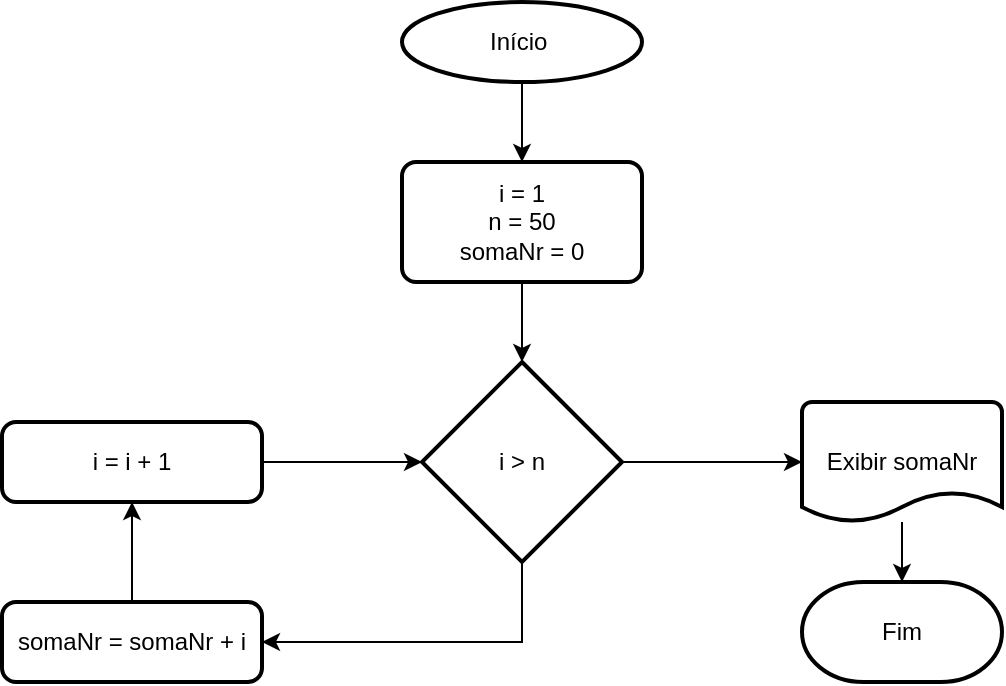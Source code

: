 <mxfile version="24.1.0" type="google">
  <diagram name="Página-1" id="DuOnYyI4OSpb5_MDMcEa">
    <mxGraphModel grid="1" page="1" gridSize="10" guides="1" tooltips="1" connect="1" arrows="1" fold="1" pageScale="1" pageWidth="827" pageHeight="1169" math="0" shadow="0">
      <root>
        <mxCell id="0" />
        <mxCell id="1" parent="0" />
        <mxCell id="g9agmMwK2Eo1-DB8JaMI-3" value="" style="edgeStyle=orthogonalEdgeStyle;rounded=0;orthogonalLoop=1;jettySize=auto;html=1;" edge="1" parent="1" source="g9agmMwK2Eo1-DB8JaMI-1" target="g9agmMwK2Eo1-DB8JaMI-2">
          <mxGeometry relative="1" as="geometry" />
        </mxCell>
        <mxCell id="g9agmMwK2Eo1-DB8JaMI-1" value="Início&amp;nbsp;" style="strokeWidth=2;html=1;shape=mxgraph.flowchart.start_1;whiteSpace=wrap;" vertex="1" parent="1">
          <mxGeometry x="320" y="100" width="120" height="40" as="geometry" />
        </mxCell>
        <mxCell id="g9agmMwK2Eo1-DB8JaMI-5" value="" style="edgeStyle=orthogonalEdgeStyle;rounded=0;orthogonalLoop=1;jettySize=auto;html=1;" edge="1" parent="1" source="g9agmMwK2Eo1-DB8JaMI-2" target="g9agmMwK2Eo1-DB8JaMI-4">
          <mxGeometry relative="1" as="geometry" />
        </mxCell>
        <mxCell id="g9agmMwK2Eo1-DB8JaMI-2" value="i = 1&lt;div&gt;n = 50&lt;/div&gt;&lt;div&gt;somaNr = 0&lt;/div&gt;" style="rounded=1;whiteSpace=wrap;html=1;absoluteArcSize=1;arcSize=14;strokeWidth=2;" vertex="1" parent="1">
          <mxGeometry x="320" y="180" width="120" height="60" as="geometry" />
        </mxCell>
        <mxCell id="g9agmMwK2Eo1-DB8JaMI-10" style="edgeStyle=orthogonalEdgeStyle;rounded=0;orthogonalLoop=1;jettySize=auto;html=1;" edge="1" parent="1" source="g9agmMwK2Eo1-DB8JaMI-4" target="g9agmMwK2Eo1-DB8JaMI-6">
          <mxGeometry relative="1" as="geometry">
            <Array as="points">
              <mxPoint x="380" y="420" />
            </Array>
          </mxGeometry>
        </mxCell>
        <mxCell id="g9agmMwK2Eo1-DB8JaMI-13" value="" style="edgeStyle=orthogonalEdgeStyle;rounded=0;orthogonalLoop=1;jettySize=auto;html=1;" edge="1" parent="1" source="g9agmMwK2Eo1-DB8JaMI-4" target="g9agmMwK2Eo1-DB8JaMI-12">
          <mxGeometry relative="1" as="geometry" />
        </mxCell>
        <mxCell id="g9agmMwK2Eo1-DB8JaMI-4" value="i &amp;gt; n" style="strokeWidth=2;html=1;shape=mxgraph.flowchart.decision;whiteSpace=wrap;" vertex="1" parent="1">
          <mxGeometry x="330" y="280" width="100" height="100" as="geometry" />
        </mxCell>
        <mxCell id="g9agmMwK2Eo1-DB8JaMI-11" value="" style="edgeStyle=orthogonalEdgeStyle;rounded=0;orthogonalLoop=1;jettySize=auto;html=1;" edge="1" parent="1" source="g9agmMwK2Eo1-DB8JaMI-6" target="g9agmMwK2Eo1-DB8JaMI-8">
          <mxGeometry relative="1" as="geometry" />
        </mxCell>
        <mxCell id="g9agmMwK2Eo1-DB8JaMI-6" value="somaNr = somaNr + i" style="rounded=1;whiteSpace=wrap;html=1;absoluteArcSize=1;arcSize=14;strokeWidth=2;" vertex="1" parent="1">
          <mxGeometry x="120" y="400" width="130" height="40" as="geometry" />
        </mxCell>
        <mxCell id="g9agmMwK2Eo1-DB8JaMI-9" value="" style="edgeStyle=orthogonalEdgeStyle;rounded=0;orthogonalLoop=1;jettySize=auto;html=1;" edge="1" parent="1" source="g9agmMwK2Eo1-DB8JaMI-8" target="g9agmMwK2Eo1-DB8JaMI-4">
          <mxGeometry relative="1" as="geometry" />
        </mxCell>
        <mxCell id="g9agmMwK2Eo1-DB8JaMI-8" value="i = i + 1" style="rounded=1;whiteSpace=wrap;html=1;absoluteArcSize=1;arcSize=14;strokeWidth=2;" vertex="1" parent="1">
          <mxGeometry x="120" y="310" width="130" height="40" as="geometry" />
        </mxCell>
        <mxCell id="g9agmMwK2Eo1-DB8JaMI-15" value="" style="edgeStyle=orthogonalEdgeStyle;rounded=0;orthogonalLoop=1;jettySize=auto;html=1;" edge="1" parent="1" source="g9agmMwK2Eo1-DB8JaMI-12" target="g9agmMwK2Eo1-DB8JaMI-14">
          <mxGeometry relative="1" as="geometry" />
        </mxCell>
        <mxCell id="g9agmMwK2Eo1-DB8JaMI-12" value="Exibir somaNr" style="strokeWidth=2;html=1;shape=mxgraph.flowchart.document2;whiteSpace=wrap;size=0.25;" vertex="1" parent="1">
          <mxGeometry x="520" y="300" width="100" height="60" as="geometry" />
        </mxCell>
        <mxCell id="g9agmMwK2Eo1-DB8JaMI-14" value="Fim" style="strokeWidth=2;html=1;shape=mxgraph.flowchart.terminator;whiteSpace=wrap;" vertex="1" parent="1">
          <mxGeometry x="520" y="390" width="100" height="50" as="geometry" />
        </mxCell>
      </root>
    </mxGraphModel>
  </diagram>
</mxfile>
